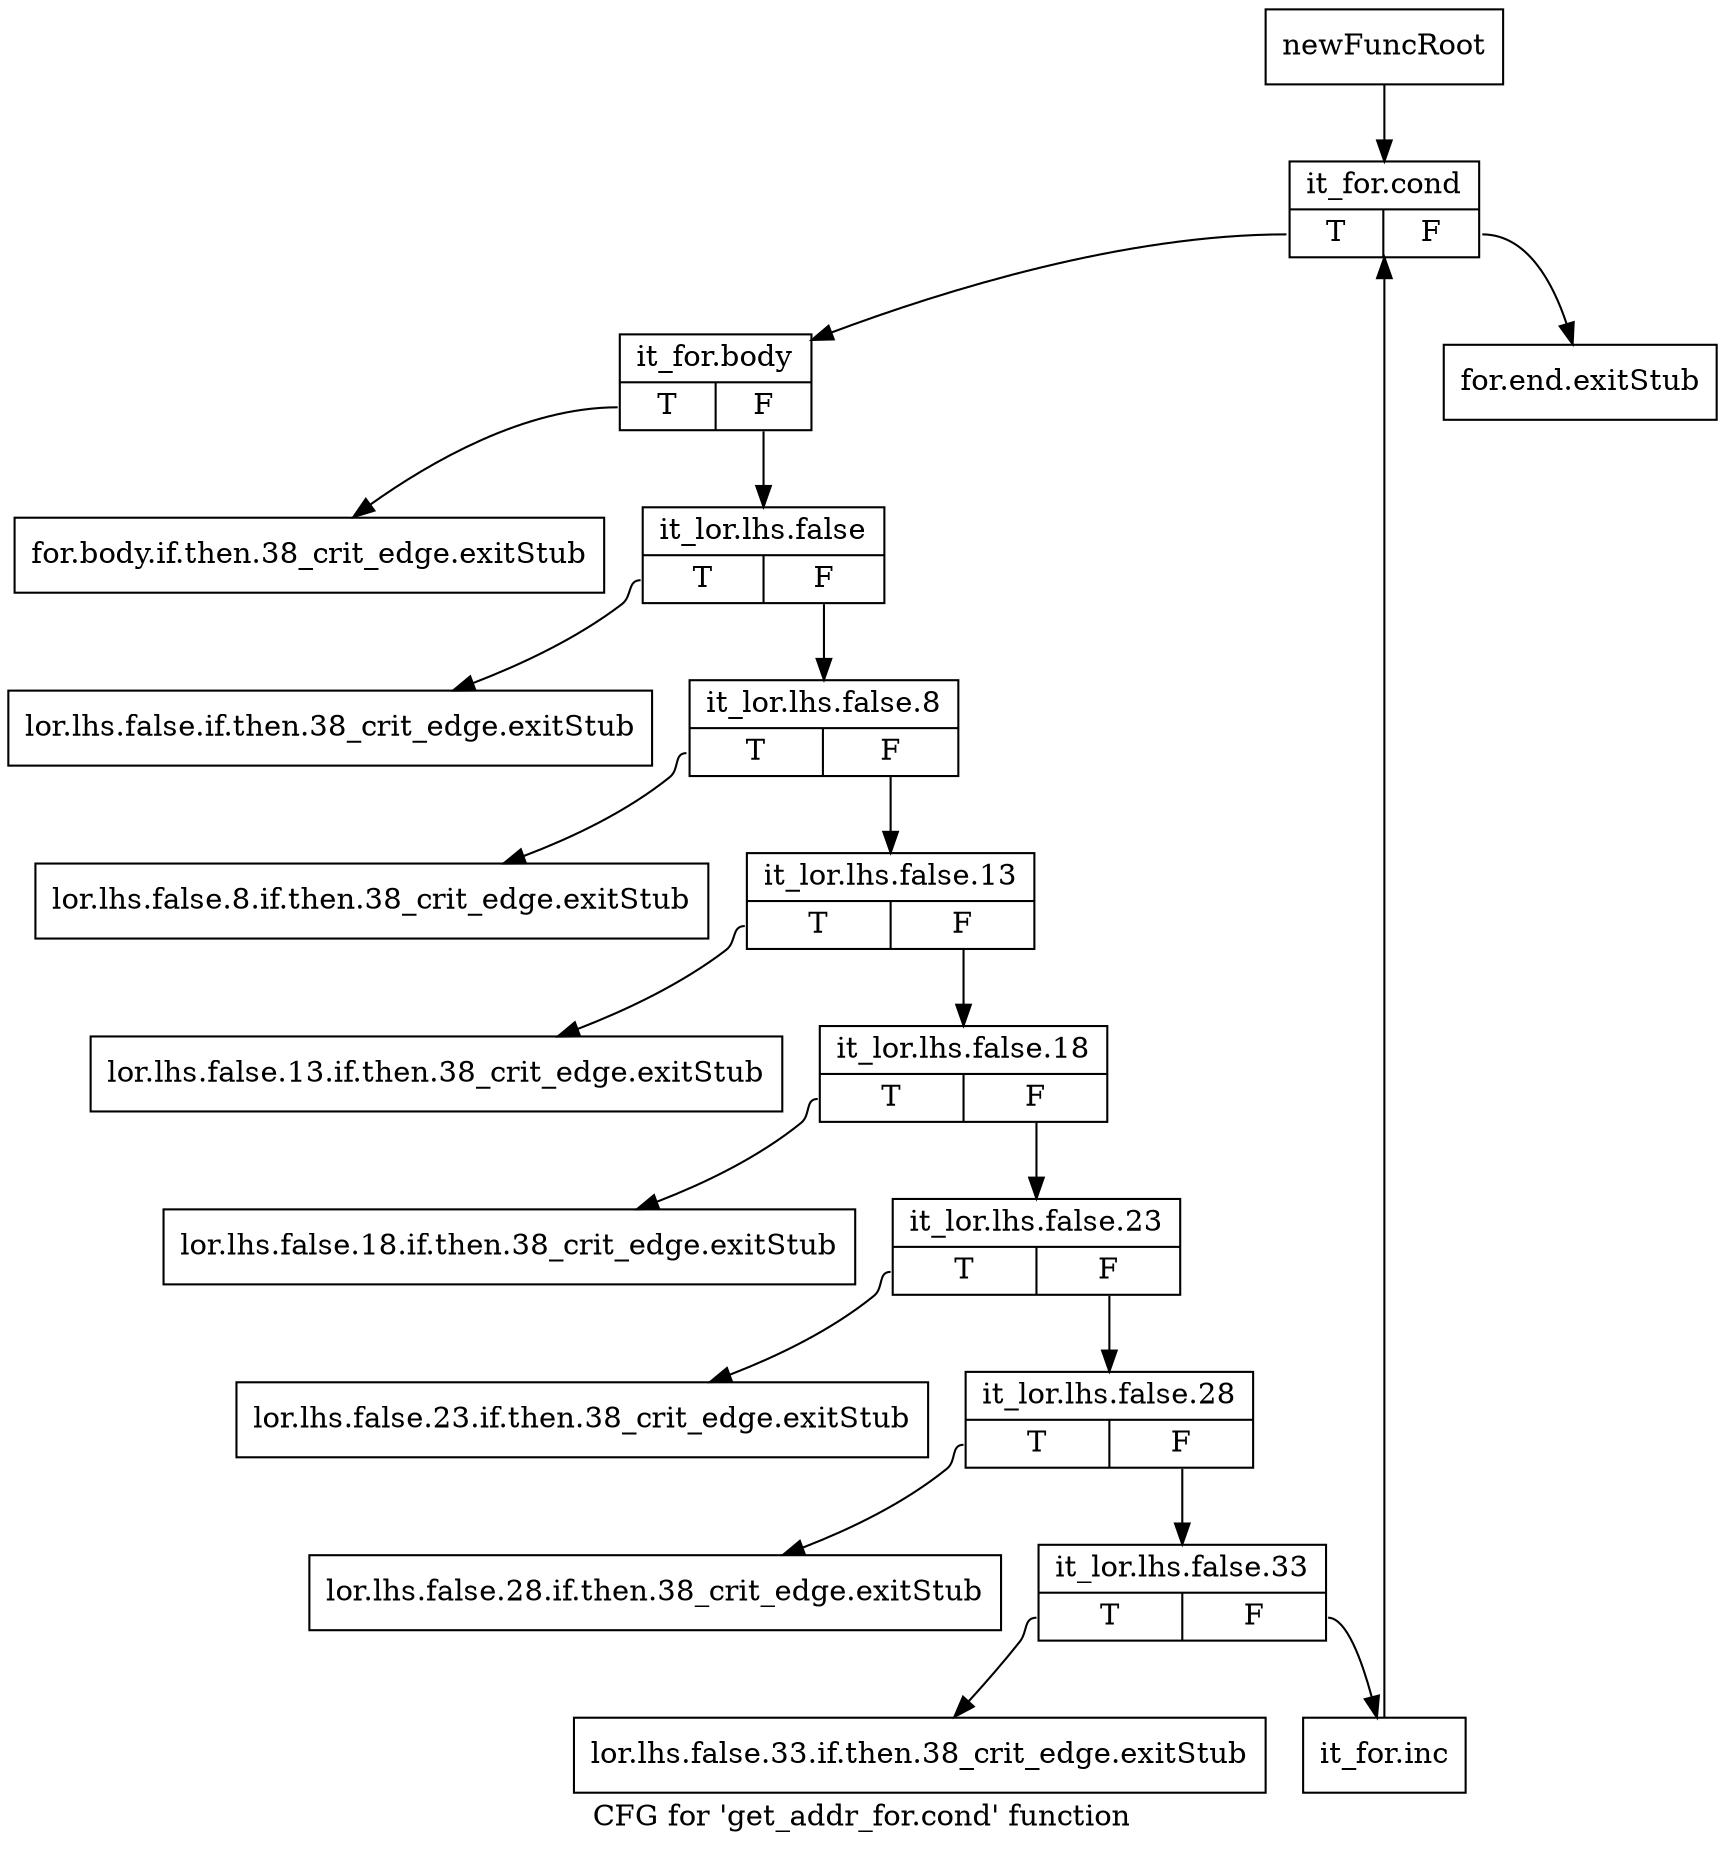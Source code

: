 digraph "CFG for 'get_addr_for.cond' function" {
	label="CFG for 'get_addr_for.cond' function";

	Node0xa2f8a60 [shape=record,label="{newFuncRoot}"];
	Node0xa2f8a60 -> Node0xa2fc6b0;
	Node0xa2fc3e0 [shape=record,label="{for.end.exitStub}"];
	Node0xa2fc430 [shape=record,label="{for.body.if.then.38_crit_edge.exitStub}"];
	Node0xa2fc480 [shape=record,label="{lor.lhs.false.if.then.38_crit_edge.exitStub}"];
	Node0xa2fc4d0 [shape=record,label="{lor.lhs.false.8.if.then.38_crit_edge.exitStub}"];
	Node0xa2fc520 [shape=record,label="{lor.lhs.false.13.if.then.38_crit_edge.exitStub}"];
	Node0xa2fc570 [shape=record,label="{lor.lhs.false.18.if.then.38_crit_edge.exitStub}"];
	Node0xa2fc5c0 [shape=record,label="{lor.lhs.false.23.if.then.38_crit_edge.exitStub}"];
	Node0xa2fc610 [shape=record,label="{lor.lhs.false.28.if.then.38_crit_edge.exitStub}"];
	Node0xa2fc660 [shape=record,label="{lor.lhs.false.33.if.then.38_crit_edge.exitStub}"];
	Node0xa2fc6b0 [shape=record,label="{it_for.cond|{<s0>T|<s1>F}}"];
	Node0xa2fc6b0:s0 -> Node0xa2fc700;
	Node0xa2fc6b0:s1 -> Node0xa2fc3e0;
	Node0xa2fc700 [shape=record,label="{it_for.body|{<s0>T|<s1>F}}"];
	Node0xa2fc700:s0 -> Node0xa2fc430;
	Node0xa2fc700:s1 -> Node0xa2fc750;
	Node0xa2fc750 [shape=record,label="{it_lor.lhs.false|{<s0>T|<s1>F}}"];
	Node0xa2fc750:s0 -> Node0xa2fc480;
	Node0xa2fc750:s1 -> Node0xa2fc7a0;
	Node0xa2fc7a0 [shape=record,label="{it_lor.lhs.false.8|{<s0>T|<s1>F}}"];
	Node0xa2fc7a0:s0 -> Node0xa2fc4d0;
	Node0xa2fc7a0:s1 -> Node0xa2fc7f0;
	Node0xa2fc7f0 [shape=record,label="{it_lor.lhs.false.13|{<s0>T|<s1>F}}"];
	Node0xa2fc7f0:s0 -> Node0xa2fc520;
	Node0xa2fc7f0:s1 -> Node0xa2fc840;
	Node0xa2fc840 [shape=record,label="{it_lor.lhs.false.18|{<s0>T|<s1>F}}"];
	Node0xa2fc840:s0 -> Node0xa2fc570;
	Node0xa2fc840:s1 -> Node0xa2fc890;
	Node0xa2fc890 [shape=record,label="{it_lor.lhs.false.23|{<s0>T|<s1>F}}"];
	Node0xa2fc890:s0 -> Node0xa2fc5c0;
	Node0xa2fc890:s1 -> Node0xa2fc8e0;
	Node0xa2fc8e0 [shape=record,label="{it_lor.lhs.false.28|{<s0>T|<s1>F}}"];
	Node0xa2fc8e0:s0 -> Node0xa2fc610;
	Node0xa2fc8e0:s1 -> Node0xa2fc930;
	Node0xa2fc930 [shape=record,label="{it_lor.lhs.false.33|{<s0>T|<s1>F}}"];
	Node0xa2fc930:s0 -> Node0xa2fc660;
	Node0xa2fc930:s1 -> Node0xa2fc980;
	Node0xa2fc980 [shape=record,label="{it_for.inc}"];
	Node0xa2fc980 -> Node0xa2fc6b0;
}
